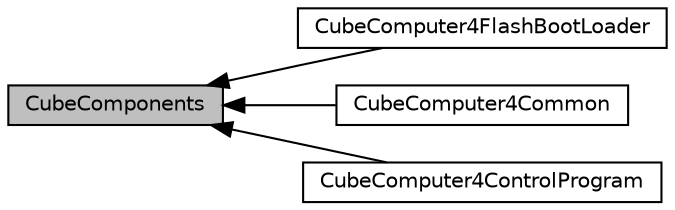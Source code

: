 digraph "CubeComponents"
{
  edge [fontname="Helvetica",fontsize="10",labelfontname="Helvetica",labelfontsize="10"];
  node [fontname="Helvetica",fontsize="10",shape=box];
  rankdir=LR;
  Node2 [label="CubeComputer4FlashBootLoader",height=0.2,width=0.4,color="black", fillcolor="white", style="filled",URL="$group__CubeComputer4FlashBootLoader.html",tooltip="Flash Bootloader Interface API."];
  Node3 [label="CubeComputer4Common",height=0.2,width=0.4,color="black", fillcolor="white", style="filled",URL="$group__CubeComputer4Common.html",tooltip="CubeComputer4 Commmon Interface API."];
  Node1 [label="CubeComponents",height=0.2,width=0.4,color="black", fillcolor="grey75", style="filled", fontcolor="black",tooltip=" "];
  Node4 [label="CubeComputer4ControlProgram",height=0.2,width=0.4,color="black", fillcolor="white", style="filled",URL="$group__CubeComputer4ControlProgram.html",tooltip="CubeACP Interface API."];
  Node1->Node2 [shape=plaintext, dir="back", style="solid"];
  Node1->Node3 [shape=plaintext, dir="back", style="solid"];
  Node1->Node4 [shape=plaintext, dir="back", style="solid"];
}
